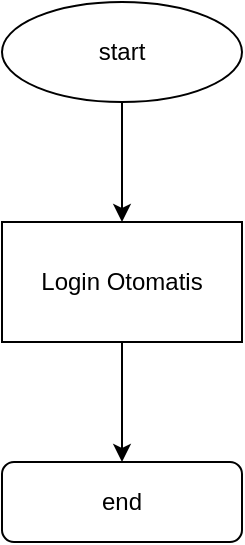 <mxfile version="20.7.4" type="device"><diagram id="S6P6UdOGnIKwbnvQKX40" name="Halaman-1"><mxGraphModel dx="1221" dy="636" grid="1" gridSize="10" guides="1" tooltips="1" connect="1" arrows="1" fold="1" page="1" pageScale="1" pageWidth="827" pageHeight="1169" math="0" shadow="0"><root><mxCell id="0"/><mxCell id="1" parent="0"/><mxCell id="FMadd1EFra8XyDHq36_y-4" style="edgeStyle=orthogonalEdgeStyle;rounded=0;orthogonalLoop=1;jettySize=auto;html=1;entryX=0.5;entryY=0;entryDx=0;entryDy=0;" edge="1" parent="1" source="FMadd1EFra8XyDHq36_y-1" target="FMadd1EFra8XyDHq36_y-2"><mxGeometry relative="1" as="geometry"><mxPoint x="450" y="190" as="targetPoint"/></mxGeometry></mxCell><mxCell id="FMadd1EFra8XyDHq36_y-1" value="start" style="ellipse;whiteSpace=wrap;html=1;" vertex="1" parent="1"><mxGeometry x="390" y="140" width="120" height="50" as="geometry"/></mxCell><mxCell id="FMadd1EFra8XyDHq36_y-5" style="edgeStyle=orthogonalEdgeStyle;rounded=0;orthogonalLoop=1;jettySize=auto;html=1;entryX=0.5;entryY=0;entryDx=0;entryDy=0;" edge="1" parent="1" source="FMadd1EFra8XyDHq36_y-2" target="FMadd1EFra8XyDHq36_y-3"><mxGeometry relative="1" as="geometry"/></mxCell><mxCell id="FMadd1EFra8XyDHq36_y-2" value="Login Otomatis" style="rounded=0;whiteSpace=wrap;html=1;" vertex="1" parent="1"><mxGeometry x="390" y="250" width="120" height="60" as="geometry"/></mxCell><mxCell id="FMadd1EFra8XyDHq36_y-3" value="end" style="rounded=1;whiteSpace=wrap;html=1;" vertex="1" parent="1"><mxGeometry x="390" y="370" width="120" height="40" as="geometry"/></mxCell></root></mxGraphModel></diagram></mxfile>